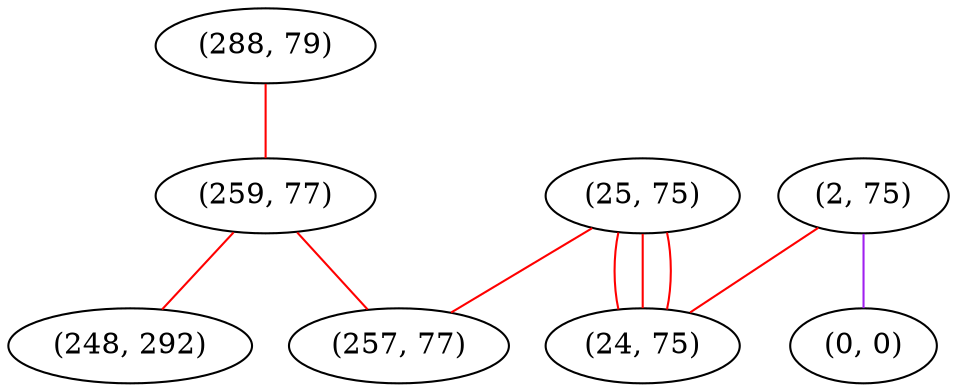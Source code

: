 graph "" {
"(25, 75)";
"(288, 79)";
"(259, 77)";
"(257, 77)";
"(2, 75)";
"(248, 292)";
"(0, 0)";
"(24, 75)";
"(25, 75)" -- "(257, 77)"  [color=red, key=0, weight=1];
"(25, 75)" -- "(24, 75)"  [color=red, key=0, weight=1];
"(25, 75)" -- "(24, 75)"  [color=red, key=1, weight=1];
"(25, 75)" -- "(24, 75)"  [color=red, key=2, weight=1];
"(288, 79)" -- "(259, 77)"  [color=red, key=0, weight=1];
"(259, 77)" -- "(257, 77)"  [color=red, key=0, weight=1];
"(259, 77)" -- "(248, 292)"  [color=red, key=0, weight=1];
"(2, 75)" -- "(24, 75)"  [color=red, key=0, weight=1];
"(2, 75)" -- "(0, 0)"  [color=purple, key=0, weight=4];
}
